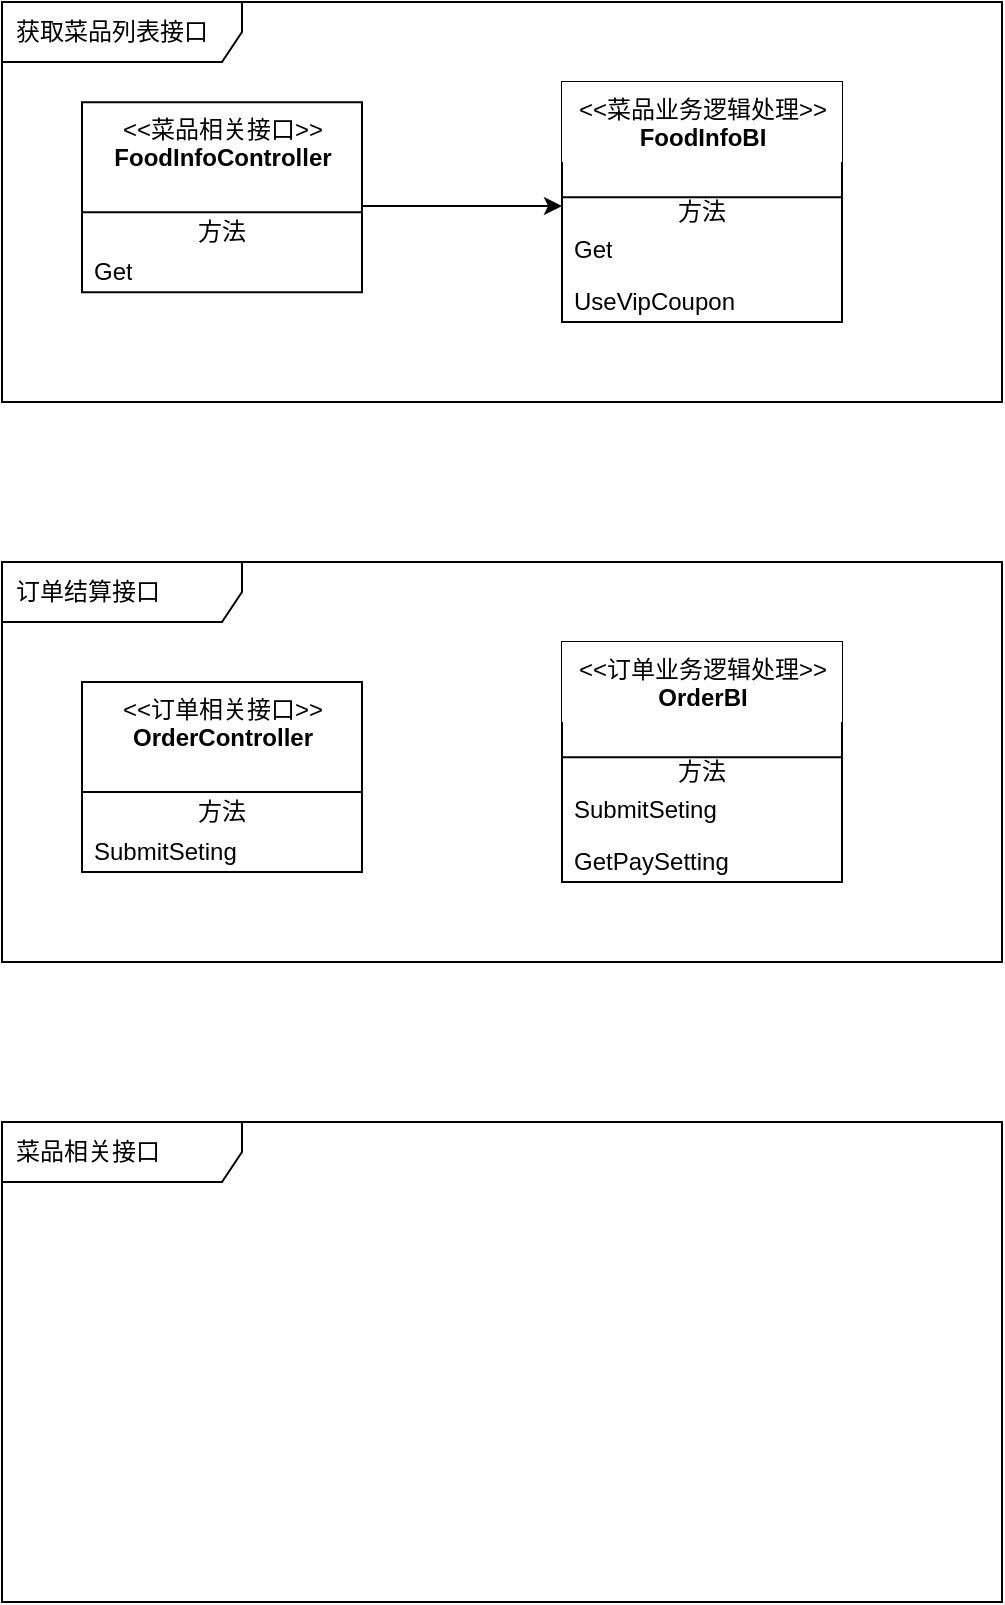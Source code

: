 <mxfile version="14.8.6" type="github">
  <diagram id="C5RBs43oDa-KdzZeNtuy" name="Page-1">
    <mxGraphModel dx="1422" dy="794" grid="1" gridSize="10" guides="1" tooltips="1" connect="1" arrows="1" fold="1" page="1" pageScale="1" pageWidth="827" pageHeight="1169" math="0" shadow="0">
      <root>
        <mxCell id="WIyWlLk6GJQsqaUBKTNV-0" />
        <mxCell id="WIyWlLk6GJQsqaUBKTNV-1" parent="WIyWlLk6GJQsqaUBKTNV-0" />
        <mxCell id="lAEpqJi91AwWo8hl3ahP-0" value="获取菜品列表接口" style="shape=umlFrame;whiteSpace=wrap;html=1;width=120;height=30;boundedLbl=1;verticalAlign=middle;align=left;spacingLeft=5;" vertex="1" parent="WIyWlLk6GJQsqaUBKTNV-1">
          <mxGeometry x="40" y="40" width="500" height="200" as="geometry" />
        </mxCell>
        <mxCell id="lAEpqJi91AwWo8hl3ahP-22" value="" style="edgeStyle=orthogonalEdgeStyle;rounded=0;orthogonalLoop=1;jettySize=auto;html=1;" edge="1" parent="WIyWlLk6GJQsqaUBKTNV-1" source="lAEpqJi91AwWo8hl3ahP-1" target="lAEpqJi91AwWo8hl3ahP-18">
          <mxGeometry relative="1" as="geometry">
            <Array as="points">
              <mxPoint x="270" y="142" />
              <mxPoint x="270" y="142" />
            </Array>
          </mxGeometry>
        </mxCell>
        <mxCell id="lAEpqJi91AwWo8hl3ahP-1" value="&amp;lt;&amp;lt;菜品相关接口&amp;gt;&amp;gt;&lt;br&gt;&lt;b&gt;FoodInfoController&lt;/b&gt;" style="swimlane;fontStyle=0;align=center;verticalAlign=top;childLayout=stackLayout;horizontal=1;startSize=55;horizontalStack=0;resizeParent=1;resizeParentMax=0;resizeLast=0;collapsible=0;marginBottom=0;html=1;" vertex="1" parent="WIyWlLk6GJQsqaUBKTNV-1">
          <mxGeometry x="80" y="90.1" width="140" height="95" as="geometry" />
        </mxCell>
        <mxCell id="lAEpqJi91AwWo8hl3ahP-7" value="方法" style="text;html=1;strokeColor=none;fillColor=none;align=center;verticalAlign=middle;spacingLeft=4;spacingRight=4;overflow=hidden;rotatable=0;points=[[0,0.5],[1,0.5]];portConstraint=eastwest;" vertex="1" parent="lAEpqJi91AwWo8hl3ahP-1">
          <mxGeometry y="55" width="140" height="20" as="geometry" />
        </mxCell>
        <mxCell id="lAEpqJi91AwWo8hl3ahP-8" value="Get" style="text;html=1;strokeColor=none;fillColor=none;align=left;verticalAlign=middle;spacingLeft=4;spacingRight=4;overflow=hidden;rotatable=0;points=[[0,0.5],[1,0.5]];portConstraint=eastwest;" vertex="1" parent="lAEpqJi91AwWo8hl3ahP-1">
          <mxGeometry y="75" width="140" height="20" as="geometry" />
        </mxCell>
        <mxCell id="lAEpqJi91AwWo8hl3ahP-20" value="" style="group;fillColor=#ffffff;strokeColor=#000000;" vertex="1" connectable="0" parent="WIyWlLk6GJQsqaUBKTNV-1">
          <mxGeometry x="320" y="80" width="140" height="120" as="geometry" />
        </mxCell>
        <mxCell id="lAEpqJi91AwWo8hl3ahP-16" value="" style="group;" vertex="1" connectable="0" parent="lAEpqJi91AwWo8hl3ahP-20">
          <mxGeometry y="9.6" width="140" height="110.4" as="geometry" />
        </mxCell>
        <mxCell id="lAEpqJi91AwWo8hl3ahP-11" value="Get" style="text;html=1;strokeColor=none;fillColor=none;align=left;verticalAlign=middle;spacingLeft=4;spacingRight=4;overflow=hidden;rotatable=0;points=[[0,0.5],[1,0.5]];portConstraint=eastwest;" vertex="1" parent="lAEpqJi91AwWo8hl3ahP-16">
          <mxGeometry y="64.8" width="140" height="19.2" as="geometry" />
        </mxCell>
        <mxCell id="lAEpqJi91AwWo8hl3ahP-15" value="UseVipCoupon" style="text;html=1;strokeColor=none;fillColor=none;align=left;verticalAlign=middle;spacingLeft=4;spacingRight=4;overflow=hidden;rotatable=0;points=[[0,0.5],[1,0.5]];portConstraint=eastwest;" vertex="1" parent="lAEpqJi91AwWo8hl3ahP-16">
          <mxGeometry y="91.2" width="140" height="19.2" as="geometry" />
        </mxCell>
        <mxCell id="lAEpqJi91AwWo8hl3ahP-10" value="方法" style="text;html=1;align=center;verticalAlign=middle;spacingLeft=4;spacingRight=4;overflow=hidden;rotatable=0;points=[[0,0.5],[1,0.5]];portConstraint=eastwest;" vertex="1" parent="lAEpqJi91AwWo8hl3ahP-16">
          <mxGeometry y="45.6" width="140" height="19.2" as="geometry" />
        </mxCell>
        <mxCell id="lAEpqJi91AwWo8hl3ahP-9" value="&amp;lt;&amp;lt;菜品业务逻辑处理&amp;gt;&amp;gt;&lt;br&gt;&lt;b&gt;FoodInfoBI&lt;/b&gt;" style="swimlane;fontStyle=0;align=center;verticalAlign=top;childLayout=stackLayout;horizontal=1;startSize=40;horizontalStack=0;resizeParent=1;resizeParentMax=0;resizeLast=0;collapsible=0;marginBottom=0;html=1;swimlaneLine=1;strokeColor=none;" vertex="1" parent="lAEpqJi91AwWo8hl3ahP-20">
          <mxGeometry width="140" height="48" as="geometry" />
        </mxCell>
        <mxCell id="lAEpqJi91AwWo8hl3ahP-18" value="" style="line;strokeWidth=1;html=1;fillColor=none;" vertex="1" parent="lAEpqJi91AwWo8hl3ahP-20">
          <mxGeometry y="52.8" width="140" height="9.6" as="geometry" />
        </mxCell>
        <mxCell id="lAEpqJi91AwWo8hl3ahP-25" value="订单结算接口" style="shape=umlFrame;whiteSpace=wrap;html=1;width=120;height=30;boundedLbl=1;verticalAlign=middle;align=left;spacingLeft=5;" vertex="1" parent="WIyWlLk6GJQsqaUBKTNV-1">
          <mxGeometry x="40" y="320" width="500" height="200" as="geometry" />
        </mxCell>
        <mxCell id="lAEpqJi91AwWo8hl3ahP-26" value="菜品相关接口" style="shape=umlFrame;whiteSpace=wrap;html=1;width=120;height=30;boundedLbl=1;verticalAlign=middle;align=left;spacingLeft=5;" vertex="1" parent="WIyWlLk6GJQsqaUBKTNV-1">
          <mxGeometry x="40" y="600" width="500" height="240" as="geometry" />
        </mxCell>
        <mxCell id="lAEpqJi91AwWo8hl3ahP-27" value="&amp;lt;&amp;lt;订单相关接口&amp;gt;&amp;gt;&lt;br&gt;&lt;b&gt;OrderController&lt;/b&gt;" style="swimlane;fontStyle=0;align=center;verticalAlign=top;childLayout=stackLayout;horizontal=1;startSize=55;horizontalStack=0;resizeParent=1;resizeParentMax=0;resizeLast=0;collapsible=0;marginBottom=0;html=1;" vertex="1" parent="WIyWlLk6GJQsqaUBKTNV-1">
          <mxGeometry x="80" y="380" width="140" height="95" as="geometry" />
        </mxCell>
        <mxCell id="lAEpqJi91AwWo8hl3ahP-28" value="方法" style="text;html=1;strokeColor=none;fillColor=none;align=center;verticalAlign=middle;spacingLeft=4;spacingRight=4;overflow=hidden;rotatable=0;points=[[0,0.5],[1,0.5]];portConstraint=eastwest;" vertex="1" parent="lAEpqJi91AwWo8hl3ahP-27">
          <mxGeometry y="55" width="140" height="20" as="geometry" />
        </mxCell>
        <mxCell id="lAEpqJi91AwWo8hl3ahP-29" value="SubmitSeting" style="text;html=1;strokeColor=none;fillColor=none;align=left;verticalAlign=middle;spacingLeft=4;spacingRight=4;overflow=hidden;rotatable=0;points=[[0,0.5],[1,0.5]];portConstraint=eastwest;" vertex="1" parent="lAEpqJi91AwWo8hl3ahP-27">
          <mxGeometry y="75" width="140" height="20" as="geometry" />
        </mxCell>
        <mxCell id="lAEpqJi91AwWo8hl3ahP-30" value="" style="group;fillColor=#ffffff;strokeColor=#000000;" vertex="1" connectable="0" parent="WIyWlLk6GJQsqaUBKTNV-1">
          <mxGeometry x="320" y="360" width="140" height="120" as="geometry" />
        </mxCell>
        <mxCell id="lAEpqJi91AwWo8hl3ahP-31" value="" style="group;" vertex="1" connectable="0" parent="lAEpqJi91AwWo8hl3ahP-30">
          <mxGeometry y="9.6" width="140" height="110.4" as="geometry" />
        </mxCell>
        <mxCell id="lAEpqJi91AwWo8hl3ahP-32" value="SubmitSeting" style="text;html=1;strokeColor=none;fillColor=none;align=left;verticalAlign=middle;spacingLeft=4;spacingRight=4;overflow=hidden;rotatable=0;points=[[0,0.5],[1,0.5]];portConstraint=eastwest;" vertex="1" parent="lAEpqJi91AwWo8hl3ahP-31">
          <mxGeometry y="64.8" width="140" height="19.2" as="geometry" />
        </mxCell>
        <mxCell id="lAEpqJi91AwWo8hl3ahP-33" value="GetPaySetting" style="text;html=1;strokeColor=none;fillColor=none;align=left;verticalAlign=middle;spacingLeft=4;spacingRight=4;overflow=hidden;rotatable=0;points=[[0,0.5],[1,0.5]];portConstraint=eastwest;" vertex="1" parent="lAEpqJi91AwWo8hl3ahP-31">
          <mxGeometry y="91.2" width="140" height="19.2" as="geometry" />
        </mxCell>
        <mxCell id="lAEpqJi91AwWo8hl3ahP-34" value="方法" style="text;html=1;align=center;verticalAlign=middle;spacingLeft=4;spacingRight=4;overflow=hidden;rotatable=0;points=[[0,0.5],[1,0.5]];portConstraint=eastwest;" vertex="1" parent="lAEpqJi91AwWo8hl3ahP-31">
          <mxGeometry y="45.6" width="140" height="19.2" as="geometry" />
        </mxCell>
        <mxCell id="lAEpqJi91AwWo8hl3ahP-35" value="&amp;lt;&amp;lt;订单业务逻辑处理&amp;gt;&amp;gt;&lt;br&gt;&lt;b&gt;OrderBI&lt;/b&gt;" style="swimlane;fontStyle=0;align=center;verticalAlign=top;childLayout=stackLayout;horizontal=1;startSize=40;horizontalStack=0;resizeParent=1;resizeParentMax=0;resizeLast=0;collapsible=0;marginBottom=0;html=1;swimlaneLine=1;strokeColor=none;" vertex="1" parent="lAEpqJi91AwWo8hl3ahP-30">
          <mxGeometry width="140" height="48" as="geometry" />
        </mxCell>
        <mxCell id="lAEpqJi91AwWo8hl3ahP-36" value="" style="line;strokeWidth=1;html=1;fillColor=none;" vertex="1" parent="lAEpqJi91AwWo8hl3ahP-30">
          <mxGeometry y="52.8" width="140" height="9.6" as="geometry" />
        </mxCell>
      </root>
    </mxGraphModel>
  </diagram>
</mxfile>
